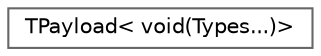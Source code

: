 digraph "Graphical Class Hierarchy"
{
 // INTERACTIVE_SVG=YES
 // LATEX_PDF_SIZE
  bgcolor="transparent";
  edge [fontname=Helvetica,fontsize=10,labelfontname=Helvetica,labelfontsize=10];
  node [fontname=Helvetica,fontsize=10,shape=box,height=0.2,width=0.4];
  rankdir="LR";
  Node0 [id="Node000000",label="TPayload\< void(Types...)\>",height=0.2,width=0.4,color="grey40", fillcolor="white", style="filled",URL="$d5/db3/structTPayload_3_01void_07Types_8_8_8_08_4.html",tooltip=" "];
}
